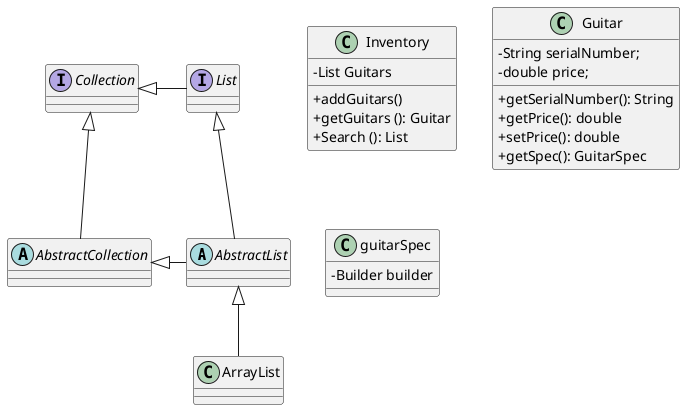 @startuml
'https://plantuml.com/class-diagram

abstract class AbstractList
abstract AbstractCollection
interface List
interface Collection

List <|-- AbstractList
Collection <|-- AbstractCollection

Collection <|- List
AbstractCollection <|- AbstractList
AbstractList <|-- ArrayList
skinparam classAttributeIconSize 0

class Inventory {
- List Guitars

+ addGuitars()
+ getGuitars (): Guitar
+ Search (): List
}

Class Guitar{
- String serialNumber;
- double price;
+ getSerialNumber(): String
+ getPrice(): double
+ setPrice(): double
+ getSpec(): GuitarSpec
}

Class guitarSpec{
- Builder builder







}
@enduml